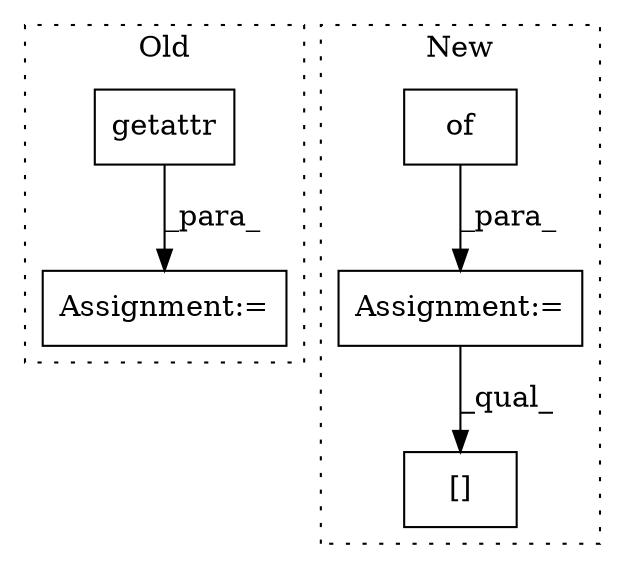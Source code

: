 digraph G {
subgraph cluster0 {
1 [label="getattr" a="32" s="22992,23013" l="8,1" shape="box"];
4 [label="Assignment:=" a="7" s="22980" l="12" shape="box"];
label = "Old";
style="dotted";
}
subgraph cluster1 {
2 [label="of" a="32" s="24433" l="4" shape="box"];
3 [label="Assignment:=" a="7" s="24428" l="1" shape="box"];
5 [label="[]" a="2" s="24841,24857" l="10,1" shape="box"];
label = "New";
style="dotted";
}
1 -> 4 [label="_para_"];
2 -> 3 [label="_para_"];
3 -> 5 [label="_qual_"];
}